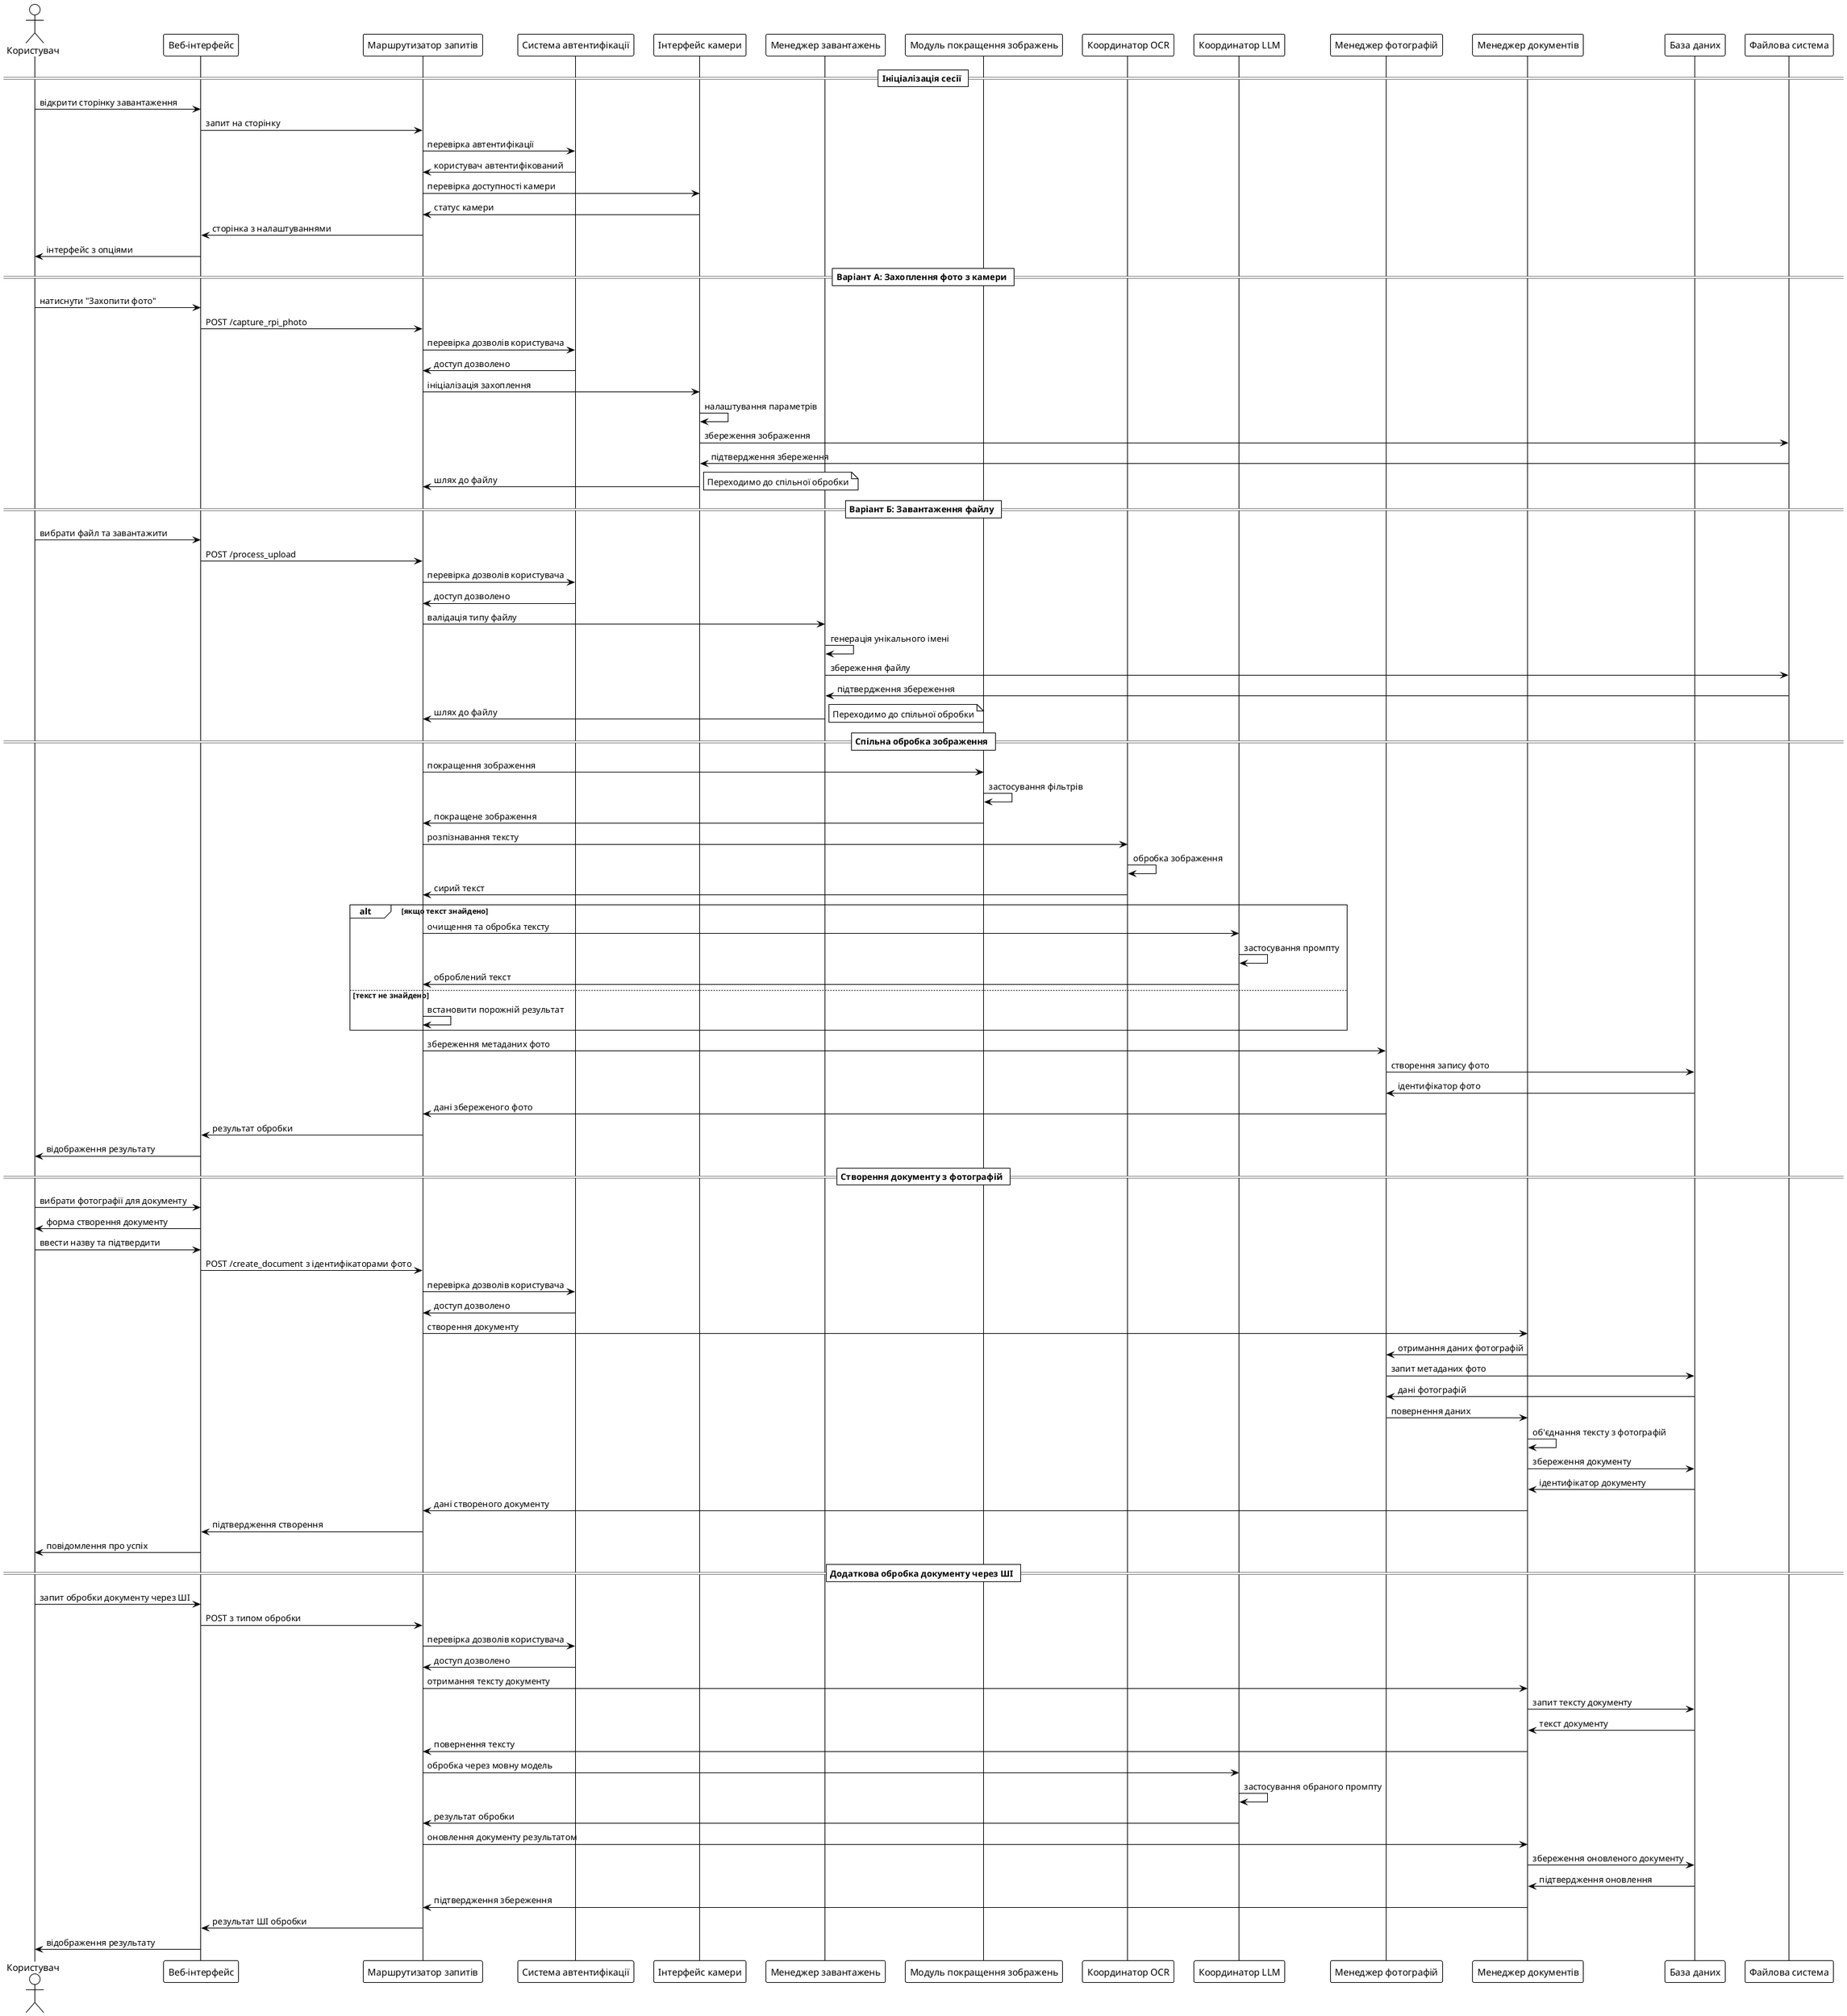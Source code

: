 @startuml
!theme plain

actor "Користувач" as User
participant "Веб-інтерфейс" as Web
participant "Маршрутизатор запитів" as Router
participant "Система автентифікації" as Auth
participant "Інтерфейс камери" as Camera
participant "Менеджер завантажень" as Upload
participant "Модуль покращення зображень" as Enhancement
participant "Координатор OCR" as OCR
participant "Координатор LLM" as LLM
participant "Менеджер фотографій" as PhotoMgr
participant "Менеджер документів" as DocMgr
participant "База даних" as DB
participant "Файлова система" as FS

== Ініціалізація сесії ==
User -> Web: відкрити сторінку завантаження
Web -> Router: запит на сторінку
Router -> Auth: перевірка автентифікації
Auth -> Router: користувач автентифікований
Router -> Camera: перевірка доступності камери
Camera -> Router: статус камери
Router -> Web: сторінка з налаштуваннями
Web -> User: інтерфейс з опціями

== Варіант А: Захоплення фото з камери ==
User -> Web: натиснути "Захопити фото"
Web -> Router: POST /capture_rpi_photo
Router -> Auth: перевірка дозволів користувача
Auth -> Router: доступ дозволено

Router -> Camera: ініціалізація захоплення
Camera -> Camera: налаштування параметрів
Camera -> FS: збереження зображення
FS -> Camera: підтвердження збереження
Camera -> Router: шлях до файлу

note right: Переходимо до спільної обробки

== Варіант Б: Завантаження файлу ==
User -> Web: вибрати файл та завантажити
Web -> Router: POST /process_upload
Router -> Auth: перевірка дозволів користувача
Auth -> Router: доступ дозволено

Router -> Upload: валідація типу файлу
Upload -> Upload: генерація унікального імені
Upload -> FS: збереження файлу
FS -> Upload: підтвердження збереження
Upload -> Router: шлях до файлу

note right: Переходимо до спільної обробки

== Спільна обробка зображення ==
Router -> Enhancement: покращення зображення
Enhancement -> Enhancement: застосування фільтрів
Enhancement -> Router: покращене зображення

Router -> OCR: розпізнавання тексту
OCR -> OCR: обробка зображення
OCR -> Router: сирий текст

alt якщо текст знайдено
    Router -> LLM: очищення та обробка тексту
    LLM -> LLM: застосування промпту
    LLM -> Router: оброблений текст
else текст не знайдено
    Router -> Router: встановити порожній результат
end

Router -> PhotoMgr: збереження метаданих фото
PhotoMgr -> DB: створення запису фото
DB -> PhotoMgr: ідентифікатор фото
PhotoMgr -> Router: дані збереженого фото

Router -> Web: результат обробки
Web -> User: відображення результату

== Створення документу з фотографій ==
User -> Web: вибрати фотографії для документу
Web -> User: форма створення документу
User -> Web: ввести назву та підтвердити
Web -> Router: POST /create_document з ідентифікаторами фото

Router -> Auth: перевірка дозволів користувача
Auth -> Router: доступ дозволено

Router -> DocMgr: створення документу
DocMgr -> PhotoMgr: отримання даних фотографій
PhotoMgr -> DB: запит метаданих фото
DB -> PhotoMgr: дані фотографій
PhotoMgr -> DocMgr: повернення даних

DocMgr -> DocMgr: об'єднання тексту з фотографій
DocMgr -> DB: збереження документу
DB -> DocMgr: ідентифікатор документу
DocMgr -> Router: дані створеного документу

Router -> Web: підтвердження створення
Web -> User: повідомлення про успіх

== Додаткова обробка документу через ШІ ==
User -> Web: запит обробки документу через ШІ
Web -> Router: POST з типом обробки
Router -> Auth: перевірка дозволів користувача
Auth -> Router: доступ дозволено

Router -> DocMgr: отримання тексту документу
DocMgr -> DB: запит тексту документу
DB -> DocMgr: текст документу
DocMgr -> Router: повернення тексту

Router -> LLM: обробка через мовну модель
LLM -> LLM: застосування обраного промпту
LLM -> Router: результат обробки

Router -> DocMgr: оновлення документу результатом
DocMgr -> DB: збереження оновленого документу
DB -> DocMgr: підтвердження оновлення
DocMgr -> Router: підтвердження збереження

Router -> Web: результат ШІ обробки
Web -> User: відображення результату

@enduml